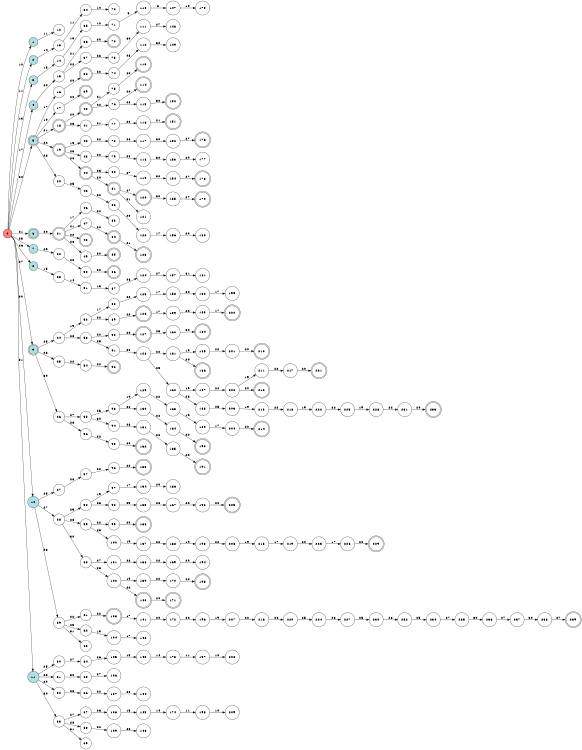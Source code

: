 digraph APTA {
__start0 [label="" shape="none"];

rankdir=LR;
size="8,5";

s0 [style="filled", color="black", fillcolor="#ff817b" shape="circle", label="0"];
s1 [style="filled", color="black", fillcolor="powderblue" shape="circle", label="1"];
s2 [style="filled", color="black", fillcolor="powderblue" shape="circle", label="2"];
s3 [style="filled", color="black", fillcolor="powderblue" shape="circle", label="3"];
s4 [style="filled", color="black", fillcolor="powderblue" shape="circle", label="4"];
s5 [style="rounded,filled", color="black", fillcolor="powderblue" shape="doublecircle", label="5"];
s6 [style="rounded,filled", color="black", fillcolor="powderblue" shape="doublecircle", label="6"];
s7 [style="filled", color="black", fillcolor="powderblue" shape="circle", label="7"];
s8 [style="filled", color="black", fillcolor="powderblue" shape="circle", label="8"];
s9 [style="rounded,filled", color="black", fillcolor="powderblue" shape="doublecircle", label="9"];
s10 [style="filled", color="black", fillcolor="powderblue" shape="circle", label="10"];
s11 [style="filled", color="black", fillcolor="powderblue" shape="circle", label="11"];
s12 [style="filled", color="black", fillcolor="white" shape="circle", label="12"];
s13 [style="filled", color="black", fillcolor="white" shape="circle", label="13"];
s14 [style="filled", color="black", fillcolor="white" shape="circle", label="14"];
s15 [style="filled", color="black", fillcolor="white" shape="circle", label="15"];
s16 [style="filled", color="black", fillcolor="white" shape="circle", label="16"];
s17 [style="filled", color="black", fillcolor="white" shape="circle", label="17"];
s18 [style="rounded,filled", color="black", fillcolor="white" shape="doublecircle", label="18"];
s19 [style="rounded,filled", color="black", fillcolor="white" shape="doublecircle", label="19"];
s20 [style="filled", color="black", fillcolor="white" shape="circle", label="20"];
s21 [style="rounded,filled", color="black", fillcolor="white" shape="doublecircle", label="21"];
s22 [style="filled", color="black", fillcolor="white" shape="circle", label="22"];
s23 [style="filled", color="black", fillcolor="white" shape="circle", label="23"];
s24 [style="filled", color="black", fillcolor="white" shape="circle", label="24"];
s25 [style="filled", color="black", fillcolor="white" shape="circle", label="25"];
s26 [style="filled", color="black", fillcolor="white" shape="circle", label="26"];
s27 [style="filled", color="black", fillcolor="white" shape="circle", label="27"];
s28 [style="filled", color="black", fillcolor="white" shape="circle", label="28"];
s29 [style="filled", color="black", fillcolor="white" shape="circle", label="29"];
s30 [style="filled", color="black", fillcolor="white" shape="circle", label="30"];
s31 [style="filled", color="black", fillcolor="white" shape="circle", label="31"];
s32 [style="filled", color="black", fillcolor="white" shape="circle", label="32"];
s33 [style="filled", color="black", fillcolor="white" shape="circle", label="33"];
s34 [style="filled", color="black", fillcolor="white" shape="circle", label="34"];
s35 [style="filled", color="black", fillcolor="white" shape="circle", label="35"];
s36 [style="filled", color="black", fillcolor="white" shape="circle", label="36"];
s37 [style="filled", color="black", fillcolor="white" shape="circle", label="37"];
s38 [style="rounded,filled", color="black", fillcolor="white" shape="doublecircle", label="38"];
s39 [style="rounded,filled", color="black", fillcolor="white" shape="doublecircle", label="39"];
s40 [style="rounded,filled", color="black", fillcolor="white" shape="doublecircle", label="40"];
s41 [style="filled", color="black", fillcolor="white" shape="circle", label="41"];
s42 [style="filled", color="black", fillcolor="white" shape="circle", label="42"];
s43 [style="filled", color="black", fillcolor="white" shape="circle", label="43"];
s44 [style="rounded,filled", color="black", fillcolor="white" shape="doublecircle", label="44"];
s45 [style="filled", color="black", fillcolor="white" shape="circle", label="45"];
s46 [style="filled", color="black", fillcolor="white" shape="circle", label="46"];
s47 [style="filled", color="black", fillcolor="white" shape="circle", label="47"];
s48 [style="rounded,filled", color="black", fillcolor="white" shape="doublecircle", label="48"];
s49 [style="filled", color="black", fillcolor="white" shape="circle", label="49"];
s50 [style="filled", color="black", fillcolor="white" shape="circle", label="50"];
s51 [style="filled", color="black", fillcolor="white" shape="circle", label="51"];
s52 [style="filled", color="black", fillcolor="white" shape="circle", label="52"];
s53 [style="filled", color="black", fillcolor="white" shape="circle", label="53"];
s54 [style="filled", color="black", fillcolor="white" shape="circle", label="54"];
s55 [style="filled", color="black", fillcolor="white" shape="circle", label="55"];
s56 [style="filled", color="black", fillcolor="white" shape="circle", label="56"];
s57 [style="filled", color="black", fillcolor="white" shape="circle", label="57"];
s58 [style="filled", color="black", fillcolor="white" shape="circle", label="58"];
s59 [style="filled", color="black", fillcolor="white" shape="circle", label="59"];
s60 [style="filled", color="black", fillcolor="white" shape="circle", label="60"];
s61 [style="filled", color="black", fillcolor="white" shape="circle", label="61"];
s62 [style="filled", color="black", fillcolor="white" shape="circle", label="62"];
s63 [style="filled", color="black", fillcolor="white" shape="circle", label="63"];
s64 [style="filled", color="black", fillcolor="white" shape="circle", label="64"];
s65 [style="filled", color="black", fillcolor="white" shape="circle", label="65"];
s66 [style="filled", color="black", fillcolor="white" shape="circle", label="66"];
s67 [style="filled", color="black", fillcolor="white" shape="circle", label="67"];
s68 [style="filled", color="black", fillcolor="white" shape="circle", label="68"];
s69 [style="filled", color="black", fillcolor="white" shape="circle", label="69"];
s70 [style="filled", color="black", fillcolor="white" shape="circle", label="70"];
s71 [style="filled", color="black", fillcolor="white" shape="circle", label="71"];
s72 [style="rounded,filled", color="black", fillcolor="white" shape="doublecircle", label="72"];
s73 [style="filled", color="black", fillcolor="white" shape="circle", label="73"];
s74 [style="filled", color="black", fillcolor="white" shape="circle", label="74"];
s75 [style="filled", color="black", fillcolor="white" shape="circle", label="75"];
s76 [style="filled", color="black", fillcolor="white" shape="circle", label="76"];
s77 [style="filled", color="black", fillcolor="white" shape="circle", label="77"];
s78 [style="filled", color="black", fillcolor="white" shape="circle", label="78"];
s79 [style="filled", color="black", fillcolor="white" shape="circle", label="79"];
s80 [style="filled", color="black", fillcolor="white" shape="circle", label="80"];
s81 [style="rounded,filled", color="black", fillcolor="white" shape="doublecircle", label="81"];
s82 [style="filled", color="black", fillcolor="white" shape="circle", label="82"];
s83 [style="filled", color="black", fillcolor="white" shape="circle", label="83"];
s84 [style="rounded,filled", color="black", fillcolor="white" shape="doublecircle", label="84"];
s85 [style="rounded,filled", color="black", fillcolor="white" shape="doublecircle", label="85"];
s86 [style="rounded,filled", color="black", fillcolor="white" shape="doublecircle", label="86"];
s87 [style="filled", color="black", fillcolor="white" shape="circle", label="87"];
s88 [style="filled", color="black", fillcolor="white" shape="circle", label="88"];
s89 [style="filled", color="black", fillcolor="white" shape="circle", label="89"];
s90 [style="filled", color="black", fillcolor="white" shape="circle", label="90"];
s91 [style="filled", color="black", fillcolor="white" shape="circle", label="91"];
s92 [style="rounded,filled", color="black", fillcolor="white" shape="doublecircle", label="92"];
s93 [style="filled", color="black", fillcolor="white" shape="circle", label="93"];
s94 [style="filled", color="black", fillcolor="white" shape="circle", label="94"];
s95 [style="filled", color="black", fillcolor="white" shape="circle", label="95"];
s96 [style="filled", color="black", fillcolor="white" shape="circle", label="96"];
s97 [style="filled", color="black", fillcolor="white" shape="circle", label="97"];
s98 [style="filled", color="black", fillcolor="white" shape="circle", label="98"];
s99 [style="filled", color="black", fillcolor="white" shape="circle", label="99"];
s100 [style="filled", color="black", fillcolor="white" shape="circle", label="100"];
s101 [style="filled", color="black", fillcolor="white" shape="circle", label="101"];
s102 [style="filled", color="black", fillcolor="white" shape="circle", label="102"];
s103 [style="rounded,filled", color="black", fillcolor="white" shape="doublecircle", label="103"];
s104 [style="filled", color="black", fillcolor="white" shape="circle", label="104"];
s105 [style="filled", color="black", fillcolor="white" shape="circle", label="105"];
s106 [style="filled", color="black", fillcolor="white" shape="circle", label="106"];
s107 [style="filled", color="black", fillcolor="white" shape="circle", label="107"];
s108 [style="filled", color="black", fillcolor="white" shape="circle", label="108"];
s109 [style="filled", color="black", fillcolor="white" shape="circle", label="109"];
s110 [style="filled", color="black", fillcolor="white" shape="circle", label="110"];
s111 [style="filled", color="black", fillcolor="white" shape="circle", label="111"];
s112 [style="filled", color="black", fillcolor="white" shape="circle", label="112"];
s113 [style="rounded,filled", color="black", fillcolor="white" shape="doublecircle", label="113"];
s114 [style="rounded,filled", color="black", fillcolor="white" shape="doublecircle", label="114"];
s115 [style="filled", color="black", fillcolor="white" shape="circle", label="115"];
s116 [style="filled", color="black", fillcolor="white" shape="circle", label="116"];
s117 [style="filled", color="black", fillcolor="white" shape="circle", label="117"];
s118 [style="filled", color="black", fillcolor="white" shape="circle", label="118"];
s119 [style="filled", color="black", fillcolor="white" shape="circle", label="119"];
s120 [style="rounded,filled", color="black", fillcolor="white" shape="doublecircle", label="120"];
s121 [style="filled", color="black", fillcolor="white" shape="circle", label="121"];
s122 [style="filled", color="black", fillcolor="white" shape="circle", label="122"];
s123 [style="rounded,filled", color="black", fillcolor="white" shape="doublecircle", label="123"];
s124 [style="filled", color="black", fillcolor="white" shape="circle", label="124"];
s125 [style="filled", color="black", fillcolor="white" shape="circle", label="125"];
s126 [style="rounded,filled", color="black", fillcolor="white" shape="doublecircle", label="126"];
s127 [style="rounded,filled", color="black", fillcolor="white" shape="doublecircle", label="127"];
s128 [style="filled", color="black", fillcolor="white" shape="circle", label="128"];
s129 [style="filled", color="black", fillcolor="white" shape="circle", label="129"];
s130 [style="filled", color="black", fillcolor="white" shape="circle", label="130"];
s131 [style="filled", color="black", fillcolor="white" shape="circle", label="131"];
s132 [style="rounded,filled", color="black", fillcolor="white" shape="doublecircle", label="132"];
s133 [style="rounded,filled", color="black", fillcolor="white" shape="doublecircle", label="133"];
s134 [style="filled", color="black", fillcolor="white" shape="circle", label="134"];
s135 [style="filled", color="black", fillcolor="white" shape="circle", label="135"];
s136 [style="rounded,filled", color="black", fillcolor="white" shape="doublecircle", label="136"];
s137 [style="filled", color="black", fillcolor="white" shape="circle", label="137"];
s138 [style="filled", color="black", fillcolor="white" shape="circle", label="138"];
s139 [style="filled", color="black", fillcolor="white" shape="circle", label="139"];
s140 [style="rounded,filled", color="black", fillcolor="white" shape="doublecircle", label="140"];
s141 [style="filled", color="black", fillcolor="white" shape="circle", label="141"];
s142 [style="filled", color="black", fillcolor="white" shape="circle", label="142"];
s143 [style="filled", color="black", fillcolor="white" shape="circle", label="143"];
s144 [style="filled", color="black", fillcolor="white" shape="circle", label="144"];
s145 [style="filled", color="black", fillcolor="white" shape="circle", label="145"];
s146 [style="filled", color="black", fillcolor="white" shape="circle", label="146"];
s147 [style="filled", color="black", fillcolor="white" shape="circle", label="147"];
s148 [style="filled", color="black", fillcolor="white" shape="circle", label="148"];
s149 [style="filled", color="black", fillcolor="white" shape="circle", label="149"];
s150 [style="rounded,filled", color="black", fillcolor="white" shape="doublecircle", label="150"];
s151 [style="rounded,filled", color="black", fillcolor="white" shape="doublecircle", label="151"];
s152 [style="filled", color="black", fillcolor="white" shape="circle", label="152"];
s153 [style="filled", color="black", fillcolor="white" shape="circle", label="153"];
s154 [style="filled", color="black", fillcolor="white" shape="circle", label="154"];
s155 [style="filled", color="black", fillcolor="white" shape="circle", label="155"];
s156 [style="filled", color="black", fillcolor="white" shape="circle", label="156"];
s157 [style="filled", color="black", fillcolor="white" shape="circle", label="157"];
s158 [style="filled", color="black", fillcolor="white" shape="circle", label="158"];
s159 [style="filled", color="black", fillcolor="white" shape="circle", label="159"];
s160 [style="filled", color="black", fillcolor="white" shape="circle", label="160"];
s161 [style="filled", color="black", fillcolor="white" shape="circle", label="161"];
s162 [style="filled", color="black", fillcolor="white" shape="circle", label="162"];
s163 [style="filled", color="black", fillcolor="white" shape="circle", label="163"];
s164 [style="filled", color="black", fillcolor="white" shape="circle", label="164"];
s165 [style="filled", color="black", fillcolor="white" shape="circle", label="165"];
s166 [style="filled", color="black", fillcolor="white" shape="circle", label="166"];
s167 [style="filled", color="black", fillcolor="white" shape="circle", label="167"];
s168 [style="filled", color="black", fillcolor="white" shape="circle", label="168"];
s169 [style="filled", color="black", fillcolor="white" shape="circle", label="169"];
s170 [style="filled", color="black", fillcolor="white" shape="circle", label="170"];
s171 [style="rounded,filled", color="black", fillcolor="white" shape="doublecircle", label="171"];
s172 [style="filled", color="black", fillcolor="white" shape="circle", label="172"];
s173 [style="filled", color="black", fillcolor="white" shape="circle", label="173"];
s174 [style="filled", color="black", fillcolor="white" shape="circle", label="174"];
s175 [style="filled", color="black", fillcolor="white" shape="circle", label="175"];
s176 [style="rounded,filled", color="black", fillcolor="white" shape="doublecircle", label="176"];
s177 [style="filled", color="black", fillcolor="white" shape="circle", label="177"];
s178 [style="rounded,filled", color="black", fillcolor="white" shape="doublecircle", label="178"];
s179 [style="rounded,filled", color="black", fillcolor="white" shape="doublecircle", label="179"];
s180 [style="filled", color="black", fillcolor="white" shape="circle", label="180"];
s181 [style="filled", color="black", fillcolor="white" shape="circle", label="181"];
s182 [style="filled", color="black", fillcolor="white" shape="circle", label="182"];
s183 [style="filled", color="black", fillcolor="white" shape="circle", label="183"];
s184 [style="rounded,filled", color="black", fillcolor="white" shape="doublecircle", label="184"];
s185 [style="filled", color="black", fillcolor="white" shape="circle", label="185"];
s186 [style="rounded,filled", color="black", fillcolor="white" shape="doublecircle", label="186"];
s187 [style="filled", color="black", fillcolor="white" shape="circle", label="187"];
s188 [style="filled", color="black", fillcolor="white" shape="circle", label="188"];
s189 [style="filled", color="black", fillcolor="white" shape="circle", label="189"];
s190 [style="rounded,filled", color="black", fillcolor="white" shape="doublecircle", label="190"];
s191 [style="rounded,filled", color="black", fillcolor="white" shape="doublecircle", label="191"];
s192 [style="filled", color="black", fillcolor="white" shape="circle", label="192"];
s193 [style="filled", color="black", fillcolor="white" shape="circle", label="193"];
s194 [style="filled", color="black", fillcolor="white" shape="circle", label="194"];
s195 [style="rounded,filled", color="black", fillcolor="white" shape="doublecircle", label="195"];
s196 [style="filled", color="black", fillcolor="white" shape="circle", label="196"];
s197 [style="filled", color="black", fillcolor="white" shape="circle", label="197"];
s198 [style="filled", color="black", fillcolor="white" shape="circle", label="198"];
s199 [style="filled", color="black", fillcolor="white" shape="circle", label="199"];
s200 [style="rounded,filled", color="black", fillcolor="white" shape="doublecircle", label="200"];
s201 [style="filled", color="black", fillcolor="white" shape="circle", label="201"];
s202 [style="filled", color="black", fillcolor="white" shape="circle", label="202"];
s203 [style="filled", color="black", fillcolor="white" shape="circle", label="203"];
s204 [style="filled", color="black", fillcolor="white" shape="circle", label="204"];
s205 [style="rounded,filled", color="black", fillcolor="white" shape="doublecircle", label="205"];
s206 [style="filled", color="black", fillcolor="white" shape="circle", label="206"];
s207 [style="filled", color="black", fillcolor="white" shape="circle", label="207"];
s208 [style="filled", color="black", fillcolor="white" shape="circle", label="208"];
s209 [style="filled", color="black", fillcolor="white" shape="circle", label="209"];
s210 [style="rounded,filled", color="black", fillcolor="white" shape="doublecircle", label="210"];
s211 [style="filled", color="black", fillcolor="white" shape="circle", label="211"];
s212 [style="rounded,filled", color="black", fillcolor="white" shape="doublecircle", label="212"];
s213 [style="filled", color="black", fillcolor="white" shape="circle", label="213"];
s214 [style="rounded,filled", color="black", fillcolor="white" shape="doublecircle", label="214"];
s215 [style="filled", color="black", fillcolor="white" shape="circle", label="215"];
s216 [style="filled", color="black", fillcolor="white" shape="circle", label="216"];
s217 [style="filled", color="black", fillcolor="white" shape="circle", label="217"];
s218 [style="filled", color="black", fillcolor="white" shape="circle", label="218"];
s219 [style="filled", color="black", fillcolor="white" shape="circle", label="219"];
s220 [style="filled", color="black", fillcolor="white" shape="circle", label="220"];
s221 [style="rounded,filled", color="black", fillcolor="white" shape="doublecircle", label="221"];
s222 [style="filled", color="black", fillcolor="white" shape="circle", label="222"];
s223 [style="filled", color="black", fillcolor="white" shape="circle", label="223"];
s224 [style="filled", color="black", fillcolor="white" shape="circle", label="224"];
s225 [style="filled", color="black", fillcolor="white" shape="circle", label="225"];
s226 [style="filled", color="black", fillcolor="white" shape="circle", label="226"];
s227 [style="filled", color="black", fillcolor="white" shape="circle", label="227"];
s228 [style="filled", color="black", fillcolor="white" shape="circle", label="228"];
s229 [style="rounded,filled", color="black", fillcolor="white" shape="doublecircle", label="229"];
s230 [style="filled", color="black", fillcolor="white" shape="circle", label="230"];
s231 [style="filled", color="black", fillcolor="white" shape="circle", label="231"];
s232 [style="filled", color="black", fillcolor="white" shape="circle", label="232"];
s233 [style="rounded,filled", color="black", fillcolor="white" shape="doublecircle", label="233"];
s234 [style="filled", color="black", fillcolor="white" shape="circle", label="234"];
s235 [style="filled", color="black", fillcolor="white" shape="circle", label="235"];
s236 [style="filled", color="black", fillcolor="white" shape="circle", label="236"];
s237 [style="filled", color="black", fillcolor="white" shape="circle", label="237"];
s238 [style="filled", color="black", fillcolor="white" shape="circle", label="238"];
s239 [style="rounded,filled", color="black", fillcolor="white" shape="doublecircle", label="239"];
s0 -> s1 [label="10"];
s0 -> s2 [label="11"];
s0 -> s3 [label="13"];
s0 -> s4 [label="17"];
s0 -> s5 [label="20"];
s0 -> s6 [label="21"];
s0 -> s7 [label="23"];
s0 -> s8 [label="26"];
s0 -> s9 [label="27"];
s0 -> s10 [label="30"];
s0 -> s11 [label="31"];
s1 -> s12 [label="11"];
s2 -> s13 [label="14"];
s3 -> s14 [label="15"];
s4 -> s15 [label="20"];
s5 -> s16 [label="17"];
s5 -> s17 [label="19"];
s5 -> s18 [label="21"];
s5 -> s19 [label="22"];
s5 -> s20 [label="28"];
s6 -> s21 [label="20"];
s7 -> s22 [label="29"];
s8 -> s23 [label="15"];
s9 -> s24 [label="25"];
s9 -> s25 [label="28"];
s9 -> s26 [label="30"];
s10 -> s27 [label="25"];
s10 -> s28 [label="27"];
s10 -> s29 [label="28"];
s11 -> s30 [label="25"];
s11 -> s31 [label="28"];
s11 -> s32 [label="29"];
s11 -> s33 [label="30"];
s13 -> s34 [label="11"];
s14 -> s35 [label="13"];
s15 -> s36 [label="21"];
s15 -> s37 [label="22"];
s16 -> s38 [label="20"];
s17 -> s39 [label="20"];
s18 -> s40 [label="20"];
s18 -> s41 [label="23"];
s19 -> s42 [label="19"];
s19 -> s43 [label="23"];
s19 -> s44 [label="28"];
s20 -> s45 [label="25"];
s21 -> s46 [label="17"];
s21 -> s47 [label="21"];
s21 -> s48 [label="22"];
s21 -> s49 [label="28"];
s22 -> s50 [label="28"];
s23 -> s51 [label="14"];
s24 -> s52 [label="19"];
s24 -> s53 [label="28"];
s25 -> s54 [label="22"];
s26 -> s55 [label="27"];
s26 -> s56 [label="28"];
s27 -> s57 [label="28"];
s28 -> s58 [label="25"];
s28 -> s59 [label="28"];
s28 -> s60 [label="30"];
s29 -> s61 [label="22"];
s29 -> s62 [label="25"];
s29 -> s63 [label="31"];
s30 -> s64 [label="27"];
s31 -> s65 [label="30"];
s32 -> s66 [label="28"];
s33 -> s67 [label="27"];
s33 -> s68 [label="28"];
s33 -> s69 [label="31"];
s34 -> s70 [label="10"];
s35 -> s71 [label="12"];
s36 -> s72 [label="20"];
s37 -> s73 [label="28"];
s38 -> s74 [label="22"];
s40 -> s75 [label="21"];
s40 -> s76 [label="22"];
s41 -> s77 [label="21"];
s42 -> s78 [label="22"];
s43 -> s79 [label="22"];
s44 -> s80 [label="25"];
s44 -> s81 [label="30"];
s45 -> s82 [label="22"];
s46 -> s83 [label="20"];
s47 -> s84 [label="20"];
s49 -> s85 [label="30"];
s50 -> s86 [label="30"];
s51 -> s87 [label="15"];
s52 -> s88 [label="17"];
s52 -> s89 [label="22"];
s53 -> s90 [label="22"];
s53 -> s91 [label="25"];
s54 -> s92 [label="20"];
s55 -> s93 [label="25"];
s55 -> s94 [label="30"];
s56 -> s95 [label="22"];
s57 -> s96 [label="22"];
s58 -> s97 [label="19"];
s58 -> s98 [label="28"];
s59 -> s99 [label="22"];
s59 -> s100 [label="25"];
s60 -> s101 [label="27"];
s60 -> s102 [label="28"];
s61 -> s103 [label="20"];
s62 -> s104 [label="19"];
s64 -> s105 [label="26"];
s65 -> s106 [label="27"];
s66 -> s107 [label="22"];
s67 -> s108 [label="26"];
s68 -> s109 [label="22"];
s71 -> s110 [label="9"];
s73 -> s111 [label="30"];
s74 -> s112 [label="28"];
s75 -> s113 [label="20"];
s76 -> s114 [label="20"];
s76 -> s115 [label="28"];
s77 -> s116 [label="20"];
s78 -> s117 [label="28"];
s79 -> s118 [label="28"];
s80 -> s119 [label="27"];
s81 -> s120 [label="27"];
s81 -> s121 [label="31"];
s82 -> s122 [label="20"];
s84 -> s123 [label="21"];
s87 -> s124 [label="26"];
s88 -> s125 [label="20"];
s89 -> s126 [label="20"];
s90 -> s127 [label="20"];
s91 -> s128 [label="28"];
s93 -> s129 [label="19"];
s93 -> s130 [label="28"];
s94 -> s131 [label="28"];
s95 -> s132 [label="20"];
s96 -> s133 [label="20"];
s97 -> s134 [label="17"];
s98 -> s135 [label="25"];
s99 -> s136 [label="20"];
s100 -> s137 [label="19"];
s101 -> s138 [label="28"];
s102 -> s139 [label="19"];
s102 -> s140 [label="22"];
s103 -> s141 [label="17"];
s104 -> s142 [label="17"];
s105 -> s143 [label="15"];
s107 -> s144 [label="20"];
s108 -> s145 [label="15"];
s109 -> s146 [label="20"];
s110 -> s147 [label="8"];
s111 -> s148 [label="27"];
s112 -> s149 [label="30"];
s115 -> s150 [label="30"];
s116 -> s151 [label="21"];
s117 -> s152 [label="30"];
s118 -> s153 [label="30"];
s119 -> s154 [label="30"];
s120 -> s155 [label="30"];
s122 -> s156 [label="17"];
s124 -> s157 [label="27"];
s125 -> s158 [label="17"];
s126 -> s159 [label="17"];
s127 -> s160 [label="25"];
s128 -> s161 [label="22"];
s128 -> s162 [label="25"];
s129 -> s163 [label="22"];
s130 -> s164 [label="22"];
s131 -> s165 [label="22"];
s134 -> s166 [label="20"];
s135 -> s167 [label="28"];
s137 -> s168 [label="22"];
s138 -> s169 [label="22"];
s139 -> s170 [label="22"];
s140 -> s171 [label="20"];
s141 -> s172 [label="20"];
s143 -> s173 [label="14"];
s145 -> s174 [label="14"];
s147 -> s175 [label="10"];
s152 -> s176 [label="27"];
s153 -> s177 [label="29"];
s154 -> s178 [label="27"];
s155 -> s179 [label="27"];
s156 -> s180 [label="20"];
s157 -> s181 [label="31"];
s158 -> s182 [label="20"];
s159 -> s183 [label="20"];
s160 -> s184 [label="30"];
s161 -> s185 [label="19"];
s161 -> s186 [label="20"];
s162 -> s187 [label="19"];
s162 -> s188 [label="28"];
s163 -> s189 [label="19"];
s164 -> s190 [label="20"];
s165 -> s191 [label="20"];
s167 -> s192 [label="22"];
s168 -> s193 [label="19"];
s169 -> s194 [label="20"];
s170 -> s195 [label="20"];
s172 -> s196 [label="22"];
s173 -> s197 [label="11"];
s174 -> s198 [label="11"];
s182 -> s199 [label="17"];
s183 -> s200 [label="17"];
s185 -> s201 [label="22"];
s187 -> s202 [label="22"];
s188 -> s203 [label="25"];
s189 -> s204 [label="17"];
s192 -> s205 [label="20"];
s193 -> s206 [label="22"];
s196 -> s207 [label="19"];
s197 -> s208 [label="10"];
s198 -> s209 [label="10"];
s201 -> s210 [label="20"];
s202 -> s211 [label="19"];
s202 -> s212 [label="20"];
s203 -> s213 [label="19"];
s204 -> s214 [label="20"];
s206 -> s215 [label="19"];
s207 -> s216 [label="22"];
s211 -> s217 [label="22"];
s213 -> s218 [label="22"];
s215 -> s219 [label="17"];
s216 -> s220 [label="28"];
s217 -> s221 [label="20"];
s218 -> s222 [label="19"];
s219 -> s223 [label="20"];
s220 -> s224 [label="25"];
s222 -> s225 [label="22"];
s223 -> s226 [label="17"];
s224 -> s227 [label="28"];
s225 -> s228 [label="19"];
s226 -> s229 [label="20"];
s227 -> s230 [label="25"];
s228 -> s231 [label="22"];
s230 -> s232 [label="28"];
s231 -> s233 [label="20"];
s232 -> s234 [label="25"];
s234 -> s235 [label="27"];
s235 -> s236 [label="30"];
s236 -> s237 [label="27"];
s237 -> s238 [label="30"];
s238 -> s239 [label="27"];

}